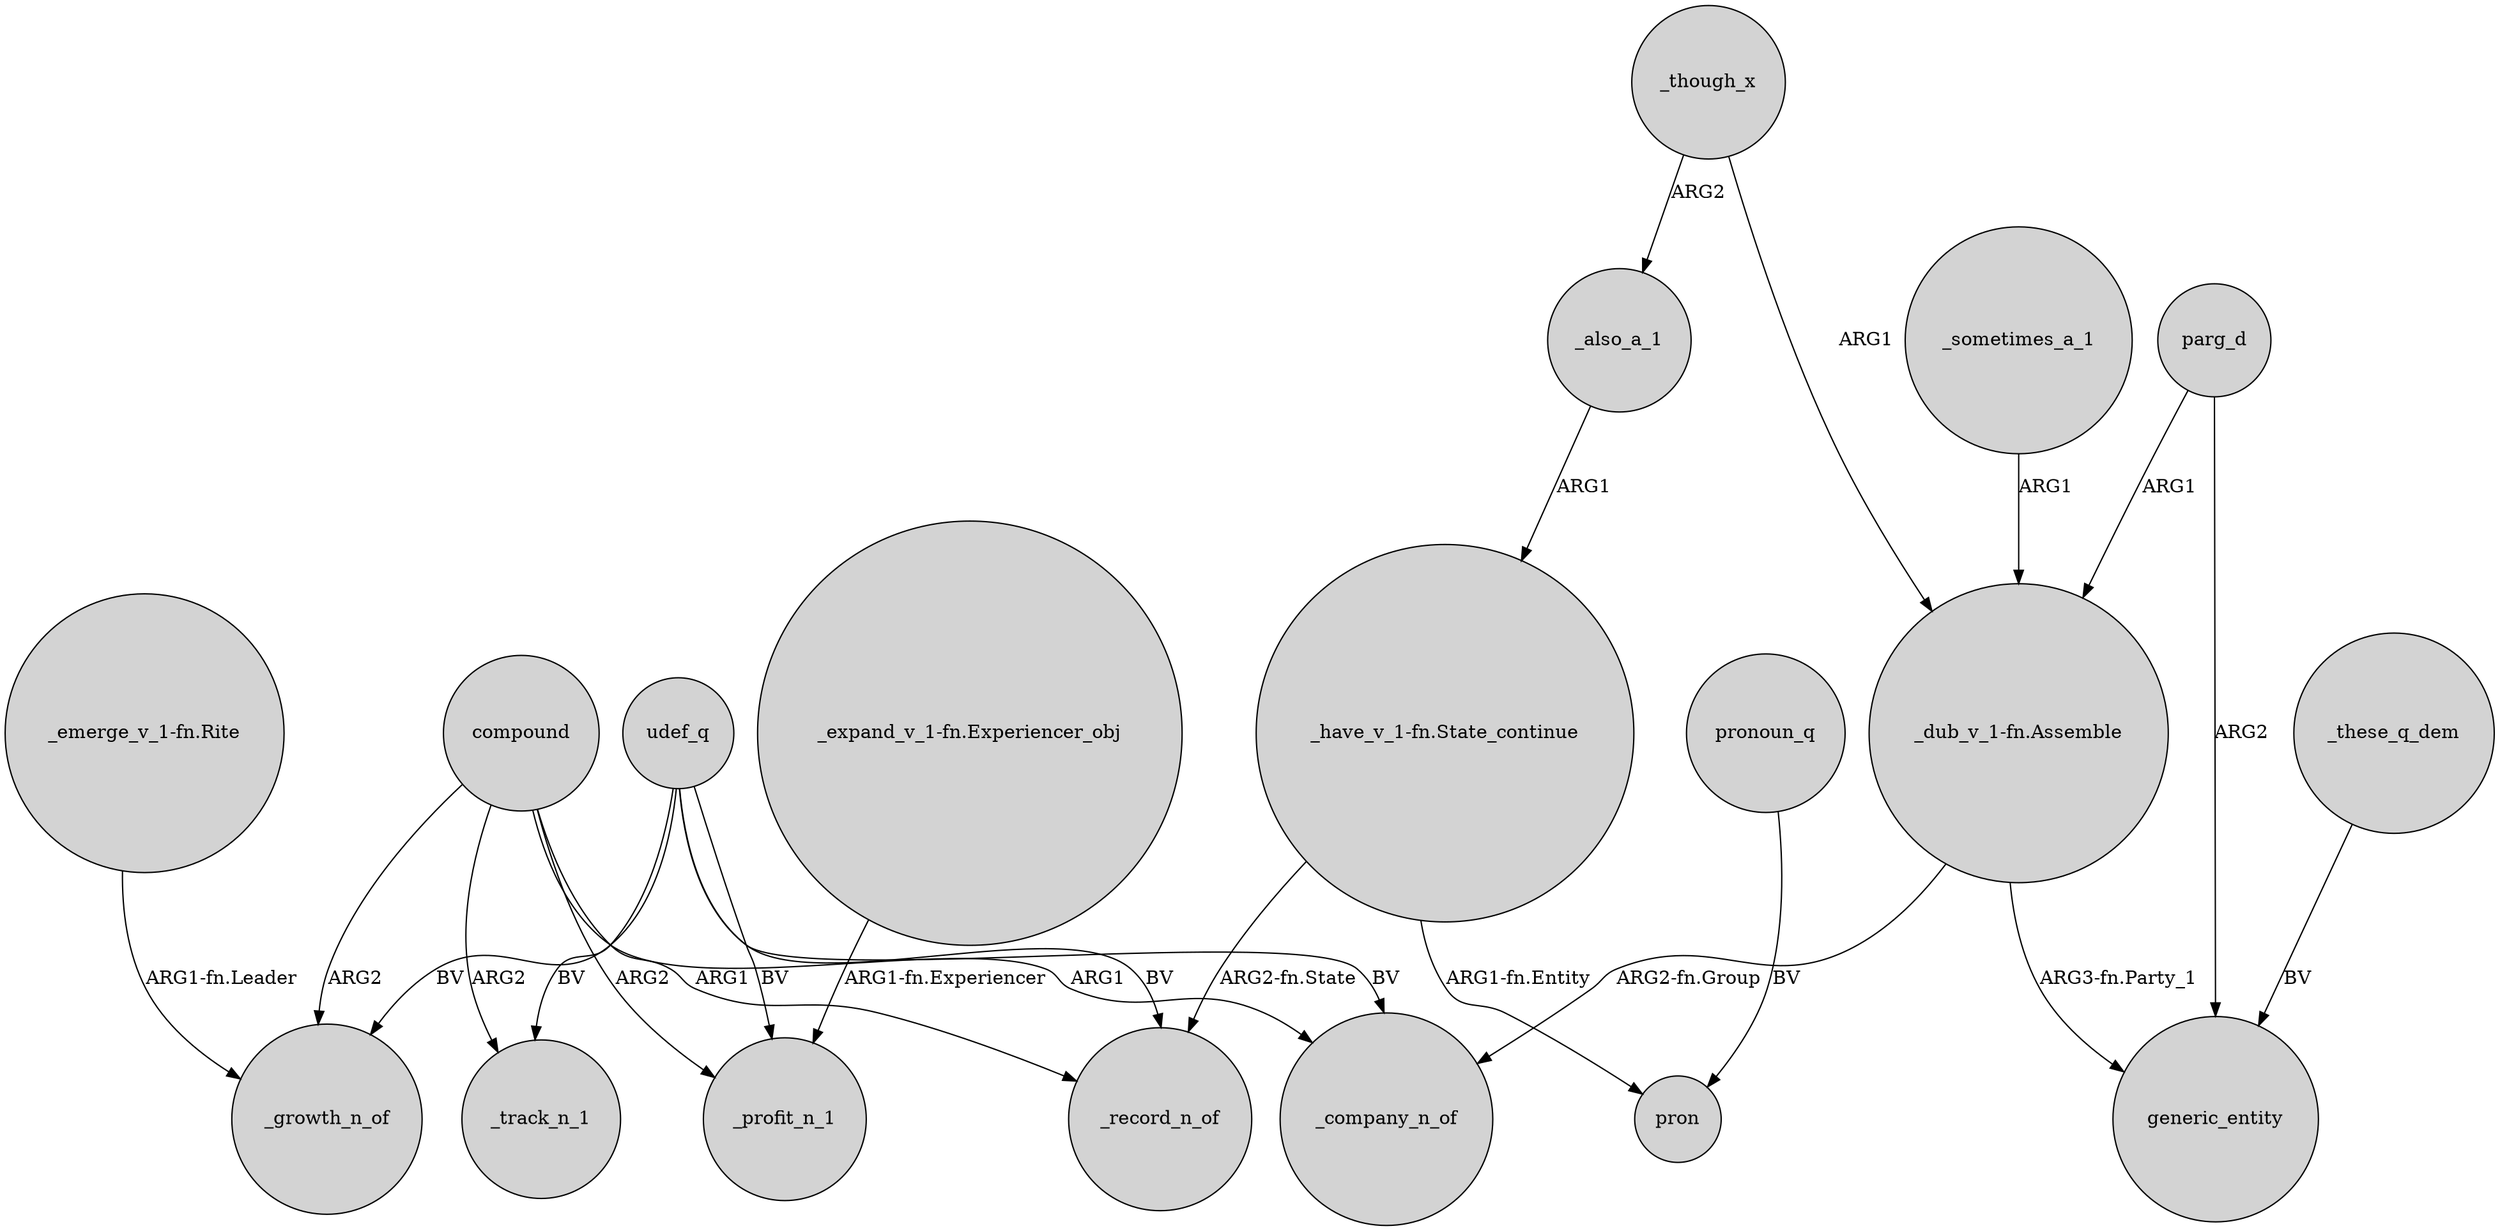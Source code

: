 digraph {
	node [shape=circle style=filled]
	compound -> _track_n_1 [label=ARG2]
	"_emerge_v_1-fn.Rite" -> _growth_n_of [label="ARG1-fn.Leader"]
	_also_a_1 -> "_have_v_1-fn.State_continue" [label=ARG1]
	udef_q -> _record_n_of [label=BV]
	compound -> _record_n_of [label=ARG1]
	udef_q -> _track_n_1 [label=BV]
	udef_q -> _profit_n_1 [label=BV]
	compound -> _company_n_of [label=ARG1]
	"_expand_v_1-fn.Experiencer_obj" -> _profit_n_1 [label="ARG1-fn.Experiencer"]
	pronoun_q -> pron [label=BV]
	compound -> _profit_n_1 [label=ARG2]
	_though_x -> "_dub_v_1-fn.Assemble" [label=ARG1]
	udef_q -> _company_n_of [label=BV]
	"_dub_v_1-fn.Assemble" -> _company_n_of [label="ARG2-fn.Group"]
	compound -> _growth_n_of [label=ARG2]
	parg_d -> "_dub_v_1-fn.Assemble" [label=ARG1]
	_these_q_dem -> generic_entity [label=BV]
	_sometimes_a_1 -> "_dub_v_1-fn.Assemble" [label=ARG1]
	udef_q -> _growth_n_of [label=BV]
	"_have_v_1-fn.State_continue" -> pron [label="ARG1-fn.Entity"]
	"_dub_v_1-fn.Assemble" -> generic_entity [label="ARG3-fn.Party_1"]
	_though_x -> _also_a_1 [label=ARG2]
	"_have_v_1-fn.State_continue" -> _record_n_of [label="ARG2-fn.State"]
	parg_d -> generic_entity [label=ARG2]
}
